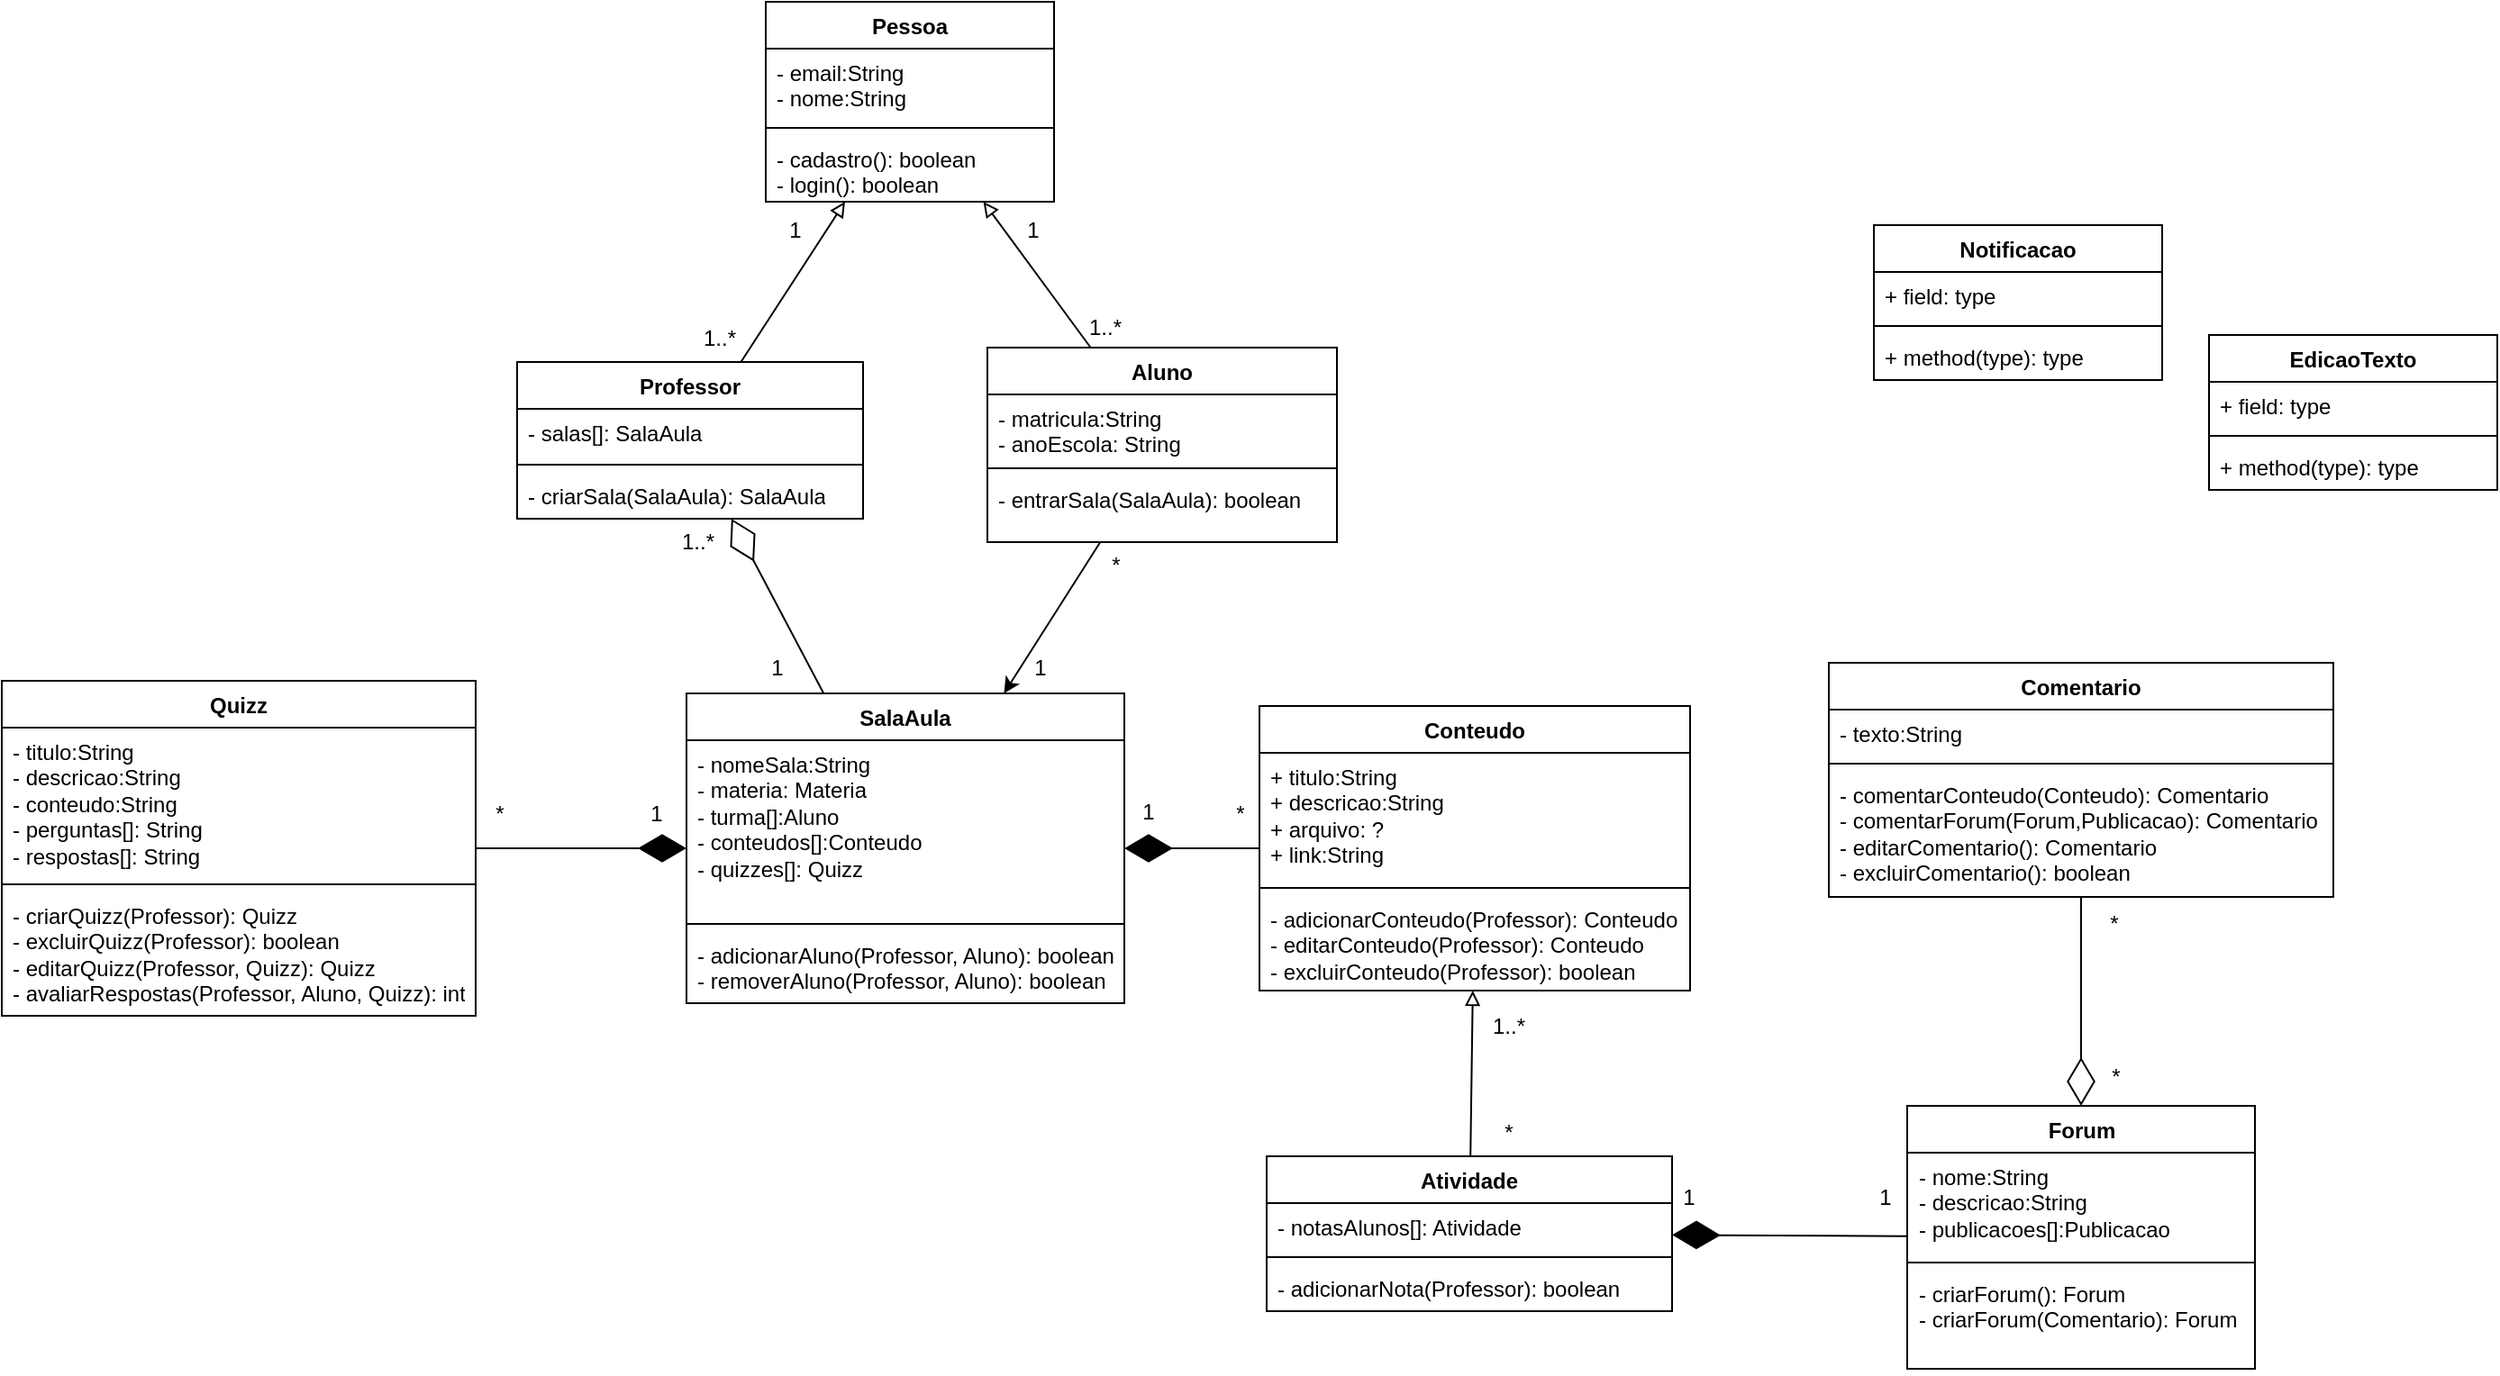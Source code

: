 <mxfile>
    <diagram id="hHYA7nyM4EVOkoQlwSno" name="Página-1">
        <mxGraphModel dx="752" dy="430" grid="0" gridSize="10" guides="1" tooltips="1" connect="1" arrows="1" fold="1" page="0" pageScale="1" pageWidth="1169" pageHeight="827" math="0" shadow="0">
            <root>
                <mxCell id="0"/>
                <mxCell id="1" parent="0"/>
                <mxCell id="6Xl_yp25UxLdCeFqiYun-1" value="Pessoa" style="swimlane;fontStyle=1;align=center;verticalAlign=top;childLayout=stackLayout;horizontal=1;startSize=26;horizontalStack=0;resizeParent=1;resizeParentMax=0;resizeLast=0;collapsible=1;marginBottom=0;whiteSpace=wrap;html=1;" parent="1" vertex="1">
                    <mxGeometry x="424" y="17" width="160" height="111" as="geometry">
                        <mxRectangle x="424" y="17" width="77" height="26" as="alternateBounds"/>
                    </mxGeometry>
                </mxCell>
                <mxCell id="6Xl_yp25UxLdCeFqiYun-2" value="- email:String&lt;div&gt;- nome:String&lt;br&gt;&lt;/div&gt;" style="text;align=left;verticalAlign=top;spacingLeft=4;spacingRight=4;overflow=hidden;rotatable=0;points=[[0,0.5],[1,0.5]];portConstraint=eastwest;whiteSpace=wrap;html=1;" parent="6Xl_yp25UxLdCeFqiYun-1" vertex="1">
                    <mxGeometry y="26" width="160" height="40" as="geometry"/>
                </mxCell>
                <mxCell id="6Xl_yp25UxLdCeFqiYun-3" value="" style="line;strokeWidth=1;align=left;verticalAlign=middle;spacingTop=-1;spacingLeft=3;spacingRight=3;rotatable=0;labelPosition=right;points=[];portConstraint=eastwest;" parent="6Xl_yp25UxLdCeFqiYun-1" vertex="1">
                    <mxGeometry y="66" width="160" height="8" as="geometry"/>
                </mxCell>
                <mxCell id="6Xl_yp25UxLdCeFqiYun-4" value="- cadastro(): boolean&lt;br&gt;- login(): boolean" style="text;align=left;verticalAlign=top;spacingLeft=4;spacingRight=4;overflow=hidden;rotatable=0;points=[[0,0.5],[1,0.5]];portConstraint=eastwest;whiteSpace=wrap;html=1;" parent="6Xl_yp25UxLdCeFqiYun-1" vertex="1">
                    <mxGeometry y="74" width="160" height="37" as="geometry"/>
                </mxCell>
                <mxCell id="6Xl_yp25UxLdCeFqiYun-59" style="rounded=0;orthogonalLoop=1;jettySize=auto;html=1;" parent="1" source="6Xl_yp25UxLdCeFqiYun-5" target="6Xl_yp25UxLdCeFqiYun-21" edge="1">
                    <mxGeometry relative="1" as="geometry"/>
                </mxCell>
                <mxCell id="6Xl_yp25UxLdCeFqiYun-5" value="Aluno" style="swimlane;fontStyle=1;align=center;verticalAlign=top;childLayout=stackLayout;horizontal=1;startSize=26;horizontalStack=0;resizeParent=1;resizeParentMax=0;resizeLast=0;collapsible=1;marginBottom=0;whiteSpace=wrap;html=1;" parent="1" vertex="1">
                    <mxGeometry x="547" y="209" width="194" height="108" as="geometry"/>
                </mxCell>
                <mxCell id="6Xl_yp25UxLdCeFqiYun-6" value="- matricula:String&lt;br&gt;- anoEscola: String" style="text;align=left;verticalAlign=top;spacingLeft=4;spacingRight=4;overflow=hidden;rotatable=0;points=[[0,0.5],[1,0.5]];portConstraint=eastwest;whiteSpace=wrap;html=1;" parent="6Xl_yp25UxLdCeFqiYun-5" vertex="1">
                    <mxGeometry y="26" width="194" height="37" as="geometry"/>
                </mxCell>
                <mxCell id="6Xl_yp25UxLdCeFqiYun-7" value="" style="line;strokeWidth=1;align=left;verticalAlign=middle;spacingTop=-1;spacingLeft=3;spacingRight=3;rotatable=0;labelPosition=right;points=[];portConstraint=eastwest;" parent="6Xl_yp25UxLdCeFqiYun-5" vertex="1">
                    <mxGeometry y="63" width="194" height="8" as="geometry"/>
                </mxCell>
                <mxCell id="6Xl_yp25UxLdCeFqiYun-8" value="- entrarSala(SalaAula): boolean" style="text;align=left;verticalAlign=top;spacingLeft=4;spacingRight=4;overflow=hidden;rotatable=0;points=[[0,0.5],[1,0.5]];portConstraint=eastwest;whiteSpace=wrap;html=1;" parent="6Xl_yp25UxLdCeFqiYun-5" vertex="1">
                    <mxGeometry y="71" width="194" height="37" as="geometry"/>
                </mxCell>
                <mxCell id="6Xl_yp25UxLdCeFqiYun-9" value="Professor" style="swimlane;fontStyle=1;align=center;verticalAlign=top;childLayout=stackLayout;horizontal=1;startSize=26;horizontalStack=0;resizeParent=1;resizeParentMax=0;resizeLast=0;collapsible=1;marginBottom=0;whiteSpace=wrap;html=1;" parent="1" vertex="1">
                    <mxGeometry x="286" y="217" width="192" height="87" as="geometry"/>
                </mxCell>
                <mxCell id="6Xl_yp25UxLdCeFqiYun-10" value="&lt;div&gt;- salas[]: SalaAula&lt;/div&gt;" style="text;align=left;verticalAlign=top;spacingLeft=4;spacingRight=4;overflow=hidden;rotatable=0;points=[[0,0.5],[1,0.5]];portConstraint=eastwest;whiteSpace=wrap;html=1;" parent="6Xl_yp25UxLdCeFqiYun-9" vertex="1">
                    <mxGeometry y="26" width="192" height="27" as="geometry"/>
                </mxCell>
                <mxCell id="6Xl_yp25UxLdCeFqiYun-11" value="" style="line;strokeWidth=1;align=left;verticalAlign=middle;spacingTop=-1;spacingLeft=3;spacingRight=3;rotatable=0;labelPosition=right;points=[];portConstraint=eastwest;" parent="6Xl_yp25UxLdCeFqiYun-9" vertex="1">
                    <mxGeometry y="53" width="192" height="8" as="geometry"/>
                </mxCell>
                <mxCell id="6Xl_yp25UxLdCeFqiYun-12" value="- criarSala(SalaAula): SalaAula" style="text;align=left;verticalAlign=top;spacingLeft=4;spacingRight=4;overflow=hidden;rotatable=0;points=[[0,0.5],[1,0.5]];portConstraint=eastwest;whiteSpace=wrap;html=1;" parent="6Xl_yp25UxLdCeFqiYun-9" vertex="1">
                    <mxGeometry y="61" width="192" height="26" as="geometry"/>
                </mxCell>
                <mxCell id="6Xl_yp25UxLdCeFqiYun-21" value="SalaAula" style="swimlane;fontStyle=1;align=center;verticalAlign=top;childLayout=stackLayout;horizontal=1;startSize=26;horizontalStack=0;resizeParent=1;resizeParentMax=0;resizeLast=0;collapsible=1;marginBottom=0;whiteSpace=wrap;html=1;" parent="1" vertex="1">
                    <mxGeometry x="380" y="401" width="243" height="172" as="geometry"/>
                </mxCell>
                <mxCell id="6Xl_yp25UxLdCeFqiYun-22" value="- nomeSala:String&lt;div&gt;- materia: Materia&lt;br&gt;- turma[]:Aluno&lt;div&gt;- conteudos[]:Conteudo&lt;br&gt;- quizzes[]: Quizz&lt;/div&gt;&lt;/div&gt;" style="text;align=left;verticalAlign=top;spacingLeft=4;spacingRight=4;overflow=hidden;rotatable=0;points=[[0,0.5],[1,0.5]];portConstraint=eastwest;whiteSpace=wrap;html=1;" parent="6Xl_yp25UxLdCeFqiYun-21" vertex="1">
                    <mxGeometry y="26" width="243" height="98" as="geometry"/>
                </mxCell>
                <mxCell id="6Xl_yp25UxLdCeFqiYun-23" value="" style="line;strokeWidth=1;align=left;verticalAlign=middle;spacingTop=-1;spacingLeft=3;spacingRight=3;rotatable=0;labelPosition=right;points=[];portConstraint=eastwest;" parent="6Xl_yp25UxLdCeFqiYun-21" vertex="1">
                    <mxGeometry y="124" width="243" height="8" as="geometry"/>
                </mxCell>
                <mxCell id="6Xl_yp25UxLdCeFqiYun-24" value="- adicionarAluno(Professor, Aluno): boolean&lt;br&gt;- removerAluno(Professor, Aluno): boolean" style="text;align=left;verticalAlign=top;spacingLeft=4;spacingRight=4;overflow=hidden;rotatable=0;points=[[0,0.5],[1,0.5]];portConstraint=eastwest;whiteSpace=wrap;html=1;" parent="6Xl_yp25UxLdCeFqiYun-21" vertex="1">
                    <mxGeometry y="132" width="243" height="40" as="geometry"/>
                </mxCell>
                <mxCell id="6Xl_yp25UxLdCeFqiYun-29" value="Conteudo" style="swimlane;fontStyle=1;align=center;verticalAlign=top;childLayout=stackLayout;horizontal=1;startSize=26;horizontalStack=0;resizeParent=1;resizeParentMax=0;resizeLast=0;collapsible=1;marginBottom=0;whiteSpace=wrap;html=1;" parent="1" vertex="1">
                    <mxGeometry x="698" y="408" width="239" height="158" as="geometry"/>
                </mxCell>
                <mxCell id="6Xl_yp25UxLdCeFqiYun-30" value="+ titulo:String&lt;div&gt;+ descricao:String&lt;/div&gt;&lt;div&gt;+ arquivo: ?&lt;br&gt;+ link:String&lt;br&gt;&lt;/div&gt;" style="text;align=left;verticalAlign=top;spacingLeft=4;spacingRight=4;overflow=hidden;rotatable=0;points=[[0,0.5],[1,0.5]];portConstraint=eastwest;whiteSpace=wrap;html=1;" parent="6Xl_yp25UxLdCeFqiYun-29" vertex="1">
                    <mxGeometry y="26" width="239" height="71" as="geometry"/>
                </mxCell>
                <mxCell id="6Xl_yp25UxLdCeFqiYun-31" value="" style="line;strokeWidth=1;align=left;verticalAlign=middle;spacingTop=-1;spacingLeft=3;spacingRight=3;rotatable=0;labelPosition=right;points=[];portConstraint=eastwest;" parent="6Xl_yp25UxLdCeFqiYun-29" vertex="1">
                    <mxGeometry y="97" width="239" height="8" as="geometry"/>
                </mxCell>
                <mxCell id="6Xl_yp25UxLdCeFqiYun-32" value="- adicionarConteudo(Professor): Conteudo&lt;br&gt;- editarConteudo(Professor): Conteudo&lt;br&gt;- excluirConteudo(Professor): boolean" style="text;align=left;verticalAlign=top;spacingLeft=4;spacingRight=4;overflow=hidden;rotatable=0;points=[[0,0.5],[1,0.5]];portConstraint=eastwest;whiteSpace=wrap;html=1;" parent="6Xl_yp25UxLdCeFqiYun-29" vertex="1">
                    <mxGeometry y="105" width="239" height="53" as="geometry"/>
                </mxCell>
                <mxCell id="6Xl_yp25UxLdCeFqiYun-43" value="Comentario" style="swimlane;fontStyle=1;align=center;verticalAlign=top;childLayout=stackLayout;horizontal=1;startSize=26;horizontalStack=0;resizeParent=1;resizeParentMax=0;resizeLast=0;collapsible=1;marginBottom=0;whiteSpace=wrap;html=1;" parent="1" vertex="1">
                    <mxGeometry x="1014" y="384" width="280" height="130" as="geometry"/>
                </mxCell>
                <mxCell id="6Xl_yp25UxLdCeFqiYun-44" value="- texto:String" style="text;align=left;verticalAlign=top;spacingLeft=4;spacingRight=4;overflow=hidden;rotatable=0;points=[[0,0.5],[1,0.5]];portConstraint=eastwest;whiteSpace=wrap;html=1;" parent="6Xl_yp25UxLdCeFqiYun-43" vertex="1">
                    <mxGeometry y="26" width="280" height="26" as="geometry"/>
                </mxCell>
                <mxCell id="6Xl_yp25UxLdCeFqiYun-45" value="" style="line;strokeWidth=1;align=left;verticalAlign=middle;spacingTop=-1;spacingLeft=3;spacingRight=3;rotatable=0;labelPosition=right;points=[];portConstraint=eastwest;" parent="6Xl_yp25UxLdCeFqiYun-43" vertex="1">
                    <mxGeometry y="52" width="280" height="8" as="geometry"/>
                </mxCell>
                <mxCell id="6Xl_yp25UxLdCeFqiYun-46" value="- comentarConteudo(Conteudo): Comentario&lt;br&gt;- comentarForum(Forum,Publicacao): Comentario&lt;br&gt;- editarComentario(): Comentario&lt;div&gt;- excluirComentario(): boolean&lt;br&gt;&lt;/div&gt;" style="text;align=left;verticalAlign=top;spacingLeft=4;spacingRight=4;overflow=hidden;rotatable=0;points=[[0,0.5],[1,0.5]];portConstraint=eastwest;whiteSpace=wrap;html=1;" parent="6Xl_yp25UxLdCeFqiYun-43" vertex="1">
                    <mxGeometry y="60" width="280" height="70" as="geometry"/>
                </mxCell>
                <mxCell id="6Xl_yp25UxLdCeFqiYun-47" value="Forum" style="swimlane;fontStyle=1;align=center;verticalAlign=top;childLayout=stackLayout;horizontal=1;startSize=26;horizontalStack=0;resizeParent=1;resizeParentMax=0;resizeLast=0;collapsible=1;marginBottom=0;whiteSpace=wrap;html=1;" parent="1" vertex="1">
                    <mxGeometry x="1057.5" y="630" width="193" height="146" as="geometry"/>
                </mxCell>
                <mxCell id="6Xl_yp25UxLdCeFqiYun-48" value="- nome:String&lt;br&gt;- descricao:String&lt;div&gt;- publicacoes[]:Publicacao&lt;/div&gt;" style="text;align=left;verticalAlign=top;spacingLeft=4;spacingRight=4;overflow=hidden;rotatable=0;points=[[0,0.5],[1,0.5]];portConstraint=eastwest;whiteSpace=wrap;html=1;" parent="6Xl_yp25UxLdCeFqiYun-47" vertex="1">
                    <mxGeometry y="26" width="193" height="57" as="geometry"/>
                </mxCell>
                <mxCell id="6Xl_yp25UxLdCeFqiYun-49" value="" style="line;strokeWidth=1;align=left;verticalAlign=middle;spacingTop=-1;spacingLeft=3;spacingRight=3;rotatable=0;labelPosition=right;points=[];portConstraint=eastwest;" parent="6Xl_yp25UxLdCeFqiYun-47" vertex="1">
                    <mxGeometry y="83" width="193" height="8" as="geometry"/>
                </mxCell>
                <mxCell id="6Xl_yp25UxLdCeFqiYun-50" value="- criarForum(): Forum&lt;div&gt;- criarForum(Comentario): Forum&lt;/div&gt;" style="text;align=left;verticalAlign=top;spacingLeft=4;spacingRight=4;overflow=hidden;rotatable=0;points=[[0,0.5],[1,0.5]];portConstraint=eastwest;whiteSpace=wrap;html=1;" parent="6Xl_yp25UxLdCeFqiYun-47" vertex="1">
                    <mxGeometry y="91" width="193" height="55" as="geometry"/>
                </mxCell>
                <mxCell id="6Xl_yp25UxLdCeFqiYun-51" value="" style="endArrow=diamondThin;endFill=1;endSize=24;html=1;rounded=0;" parent="1" source="6Xl_yp25UxLdCeFqiYun-29" target="6Xl_yp25UxLdCeFqiYun-21" edge="1">
                    <mxGeometry width="160" relative="1" as="geometry">
                        <mxPoint x="259.5" y="865.5" as="sourcePoint"/>
                        <mxPoint x="419.5" y="865.5" as="targetPoint"/>
                    </mxGeometry>
                </mxCell>
                <mxCell id="6Xl_yp25UxLdCeFqiYun-52" value="" style="endArrow=block;html=1;rounded=0;endFill=0;" parent="1" source="6Xl_yp25UxLdCeFqiYun-9" target="6Xl_yp25UxLdCeFqiYun-1" edge="1">
                    <mxGeometry width="50" height="50" relative="1" as="geometry">
                        <mxPoint x="432" y="218" as="sourcePoint"/>
                        <mxPoint x="482" y="168" as="targetPoint"/>
                    </mxGeometry>
                </mxCell>
                <mxCell id="6Xl_yp25UxLdCeFqiYun-54" value="" style="endArrow=block;html=1;rounded=0;endFill=0;" parent="1" source="6Xl_yp25UxLdCeFqiYun-5" target="6Xl_yp25UxLdCeFqiYun-1" edge="1">
                    <mxGeometry width="50" height="50" relative="1" as="geometry">
                        <mxPoint x="260" y="311" as="sourcePoint"/>
                        <mxPoint x="260" y="244" as="targetPoint"/>
                    </mxGeometry>
                </mxCell>
                <mxCell id="6Xl_yp25UxLdCeFqiYun-62" value="" style="endArrow=diamondThin;endFill=0;endSize=24;html=1;rounded=0;" parent="1" source="6Xl_yp25UxLdCeFqiYun-43" target="6Xl_yp25UxLdCeFqiYun-47" edge="1">
                    <mxGeometry width="160" relative="1" as="geometry">
                        <mxPoint x="862" y="196" as="sourcePoint"/>
                        <mxPoint x="912" y="114" as="targetPoint"/>
                    </mxGeometry>
                </mxCell>
                <mxCell id="6Xl_yp25UxLdCeFqiYun-73" value="*" style="text;html=1;align=center;verticalAlign=middle;resizable=0;points=[];autosize=1;" parent="1" vertex="1">
                    <mxGeometry x="675" y="455" width="23" height="26" as="geometry"/>
                </mxCell>
                <mxCell id="6Xl_yp25UxLdCeFqiYun-74" value="1" style="text;html=1;align=center;verticalAlign=middle;resizable=0;points=[];autosize=1;" parent="1" vertex="1">
                    <mxGeometry x="623" y="454" width="25" height="26" as="geometry"/>
                </mxCell>
                <mxCell id="6Xl_yp25UxLdCeFqiYun-92" value="Quizz" style="swimlane;fontStyle=1;align=center;verticalAlign=top;childLayout=stackLayout;horizontal=1;startSize=26;horizontalStack=0;resizeParent=1;resizeParentMax=0;resizeLast=0;collapsible=1;marginBottom=0;whiteSpace=wrap;html=1;" parent="1" vertex="1">
                    <mxGeometry y="394" width="263" height="186" as="geometry"/>
                </mxCell>
                <mxCell id="6Xl_yp25UxLdCeFqiYun-93" value="- titulo:String&lt;br&gt;- descricao:String&lt;div&gt;- conteudo:String&lt;/div&gt;&lt;div&gt;- perguntas[]: String&lt;/div&gt;&lt;div&gt;- respostas[]: String&lt;/div&gt;" style="text;align=left;verticalAlign=top;spacingLeft=4;spacingRight=4;overflow=hidden;rotatable=0;points=[[0,0.5],[1,0.5]];portConstraint=eastwest;whiteSpace=wrap;html=1;" parent="6Xl_yp25UxLdCeFqiYun-92" vertex="1">
                    <mxGeometry y="26" width="263" height="83" as="geometry"/>
                </mxCell>
                <mxCell id="6Xl_yp25UxLdCeFqiYun-94" value="" style="line;strokeWidth=1;align=left;verticalAlign=middle;spacingTop=-1;spacingLeft=3;spacingRight=3;rotatable=0;labelPosition=right;points=[];portConstraint=eastwest;" parent="6Xl_yp25UxLdCeFqiYun-92" vertex="1">
                    <mxGeometry y="109" width="263" height="8" as="geometry"/>
                </mxCell>
                <mxCell id="6Xl_yp25UxLdCeFqiYun-95" value="- criarQuizz(Professor): Quizz&lt;div&gt;- excluirQuizz(Professor): boolean&lt;br&gt;- editarQuizz(Professor, Quizz): Quizz&lt;br&gt;- avaliarRespostas(Professor, Aluno, Quizz): int&lt;/div&gt;" style="text;align=left;verticalAlign=top;spacingLeft=4;spacingRight=4;overflow=hidden;rotatable=0;points=[[0,0.5],[1,0.5]];portConstraint=eastwest;whiteSpace=wrap;html=1;" parent="6Xl_yp25UxLdCeFqiYun-92" vertex="1">
                    <mxGeometry y="117" width="263" height="69" as="geometry"/>
                </mxCell>
                <mxCell id="6Xl_yp25UxLdCeFqiYun-111" value="*" style="text;html=1;align=center;verticalAlign=middle;resizable=0;points=[];autosize=1;" parent="1" vertex="1">
                    <mxGeometry x="1161.5" y="601" width="23" height="26" as="geometry"/>
                </mxCell>
                <mxCell id="6Xl_yp25UxLdCeFqiYun-112" value="*" style="text;html=1;align=center;verticalAlign=middle;resizable=0;points=[];autosize=1;" parent="1" vertex="1">
                    <mxGeometry x="1160" y="516" width="23" height="26" as="geometry"/>
                </mxCell>
                <mxCell id="6Xl_yp25UxLdCeFqiYun-116" value="" style="endArrow=diamondThin;endFill=1;endSize=24;html=1;rounded=0;" parent="1" source="6Xl_yp25UxLdCeFqiYun-92" target="6Xl_yp25UxLdCeFqiYun-21" edge="1">
                    <mxGeometry width="160" relative="1" as="geometry">
                        <mxPoint x="512" y="645" as="sourcePoint"/>
                        <mxPoint x="512" y="583" as="targetPoint"/>
                    </mxGeometry>
                </mxCell>
                <mxCell id="6Xl_yp25UxLdCeFqiYun-119" value="Atividade" style="swimlane;fontStyle=1;align=center;verticalAlign=top;childLayout=stackLayout;horizontal=1;startSize=26;horizontalStack=0;resizeParent=1;resizeParentMax=0;resizeLast=0;collapsible=1;marginBottom=0;whiteSpace=wrap;html=1;" parent="1" vertex="1">
                    <mxGeometry x="702" y="658" width="225" height="86" as="geometry"/>
                </mxCell>
                <mxCell id="6Xl_yp25UxLdCeFqiYun-120" value="- notasAlunos[]: Atividade" style="text;align=left;verticalAlign=top;spacingLeft=4;spacingRight=4;overflow=hidden;rotatable=0;points=[[0,0.5],[1,0.5]];portConstraint=eastwest;whiteSpace=wrap;html=1;" parent="6Xl_yp25UxLdCeFqiYun-119" vertex="1">
                    <mxGeometry y="26" width="225" height="26" as="geometry"/>
                </mxCell>
                <mxCell id="6Xl_yp25UxLdCeFqiYun-121" value="" style="line;strokeWidth=1;align=left;verticalAlign=middle;spacingTop=-1;spacingLeft=3;spacingRight=3;rotatable=0;labelPosition=right;points=[];portConstraint=eastwest;" parent="6Xl_yp25UxLdCeFqiYun-119" vertex="1">
                    <mxGeometry y="52" width="225" height="8" as="geometry"/>
                </mxCell>
                <mxCell id="6Xl_yp25UxLdCeFqiYun-122" value="- adicionarNota(Professor): boolean" style="text;align=left;verticalAlign=top;spacingLeft=4;spacingRight=4;overflow=hidden;rotatable=0;points=[[0,0.5],[1,0.5]];portConstraint=eastwest;whiteSpace=wrap;html=1;" parent="6Xl_yp25UxLdCeFqiYun-119" vertex="1">
                    <mxGeometry y="60" width="225" height="26" as="geometry"/>
                </mxCell>
                <mxCell id="6Xl_yp25UxLdCeFqiYun-124" value="" style="endArrow=block;html=1;rounded=0;endFill=0;" parent="1" source="6Xl_yp25UxLdCeFqiYun-119" target="6Xl_yp25UxLdCeFqiYun-29" edge="1">
                    <mxGeometry width="50" height="50" relative="1" as="geometry">
                        <mxPoint x="637.0" y="910" as="sourcePoint"/>
                        <mxPoint x="687.0" y="860" as="targetPoint"/>
                    </mxGeometry>
                </mxCell>
                <mxCell id="6Xl_yp25UxLdCeFqiYun-125" value="*" style="text;html=1;align=center;verticalAlign=middle;resizable=0;points=[];autosize=1;" parent="1" vertex="1">
                    <mxGeometry x="824.5" y="632" width="23" height="26" as="geometry"/>
                </mxCell>
                <mxCell id="6Xl_yp25UxLdCeFqiYun-126" value="1..*" style="text;html=1;align=center;verticalAlign=middle;resizable=0;points=[];autosize=1;" parent="1" vertex="1">
                    <mxGeometry x="818" y="573" width="36" height="26" as="geometry"/>
                </mxCell>
                <mxCell id="2" value="" style="endArrow=diamondThin;endFill=1;endSize=24;html=1;" parent="1" source="6Xl_yp25UxLdCeFqiYun-47" target="6Xl_yp25UxLdCeFqiYun-119" edge="1">
                    <mxGeometry width="160" relative="1" as="geometry">
                        <mxPoint x="893" y="809" as="sourcePoint"/>
                        <mxPoint x="1053" y="809" as="targetPoint"/>
                    </mxGeometry>
                </mxCell>
                <mxCell id="3" value="1" style="text;html=1;align=center;verticalAlign=middle;resizable=0;points=[];autosize=1;strokeColor=none;fillColor=none;" parent="1" vertex="1">
                    <mxGeometry x="559" y="131" width="25" height="26" as="geometry"/>
                </mxCell>
                <mxCell id="4" value="1..*" style="text;html=1;align=center;verticalAlign=middle;resizable=0;points=[];autosize=1;strokeColor=none;fillColor=none;" parent="1" vertex="1">
                    <mxGeometry x="594" y="185" width="36" height="26" as="geometry"/>
                </mxCell>
                <mxCell id="5" value="1..*" style="text;html=1;align=center;verticalAlign=middle;resizable=0;points=[];autosize=1;strokeColor=none;fillColor=none;" parent="1" vertex="1">
                    <mxGeometry x="380" y="191" width="36" height="26" as="geometry"/>
                </mxCell>
                <mxCell id="6" value="1" style="text;html=1;align=center;verticalAlign=middle;resizable=0;points=[];autosize=1;strokeColor=none;fillColor=none;" parent="1" vertex="1">
                    <mxGeometry x="427" y="131" width="25" height="26" as="geometry"/>
                </mxCell>
                <mxCell id="7" value="1..*" style="text;html=1;align=center;verticalAlign=middle;resizable=0;points=[];autosize=1;strokeColor=none;fillColor=none;" parent="1" vertex="1">
                    <mxGeometry x="368" y="304" width="36" height="26" as="geometry"/>
                </mxCell>
                <mxCell id="8" value="1" style="text;html=1;align=center;verticalAlign=middle;resizable=0;points=[];autosize=1;strokeColor=none;fillColor=none;" parent="1" vertex="1">
                    <mxGeometry x="417" y="374" width="25" height="26" as="geometry"/>
                </mxCell>
                <mxCell id="9" value="*" style="text;html=1;align=center;verticalAlign=middle;resizable=0;points=[];autosize=1;strokeColor=none;fillColor=none;" parent="1" vertex="1">
                    <mxGeometry x="606" y="317" width="23" height="26" as="geometry"/>
                </mxCell>
                <mxCell id="10" value="1" style="text;html=1;align=center;verticalAlign=middle;resizable=0;points=[];autosize=1;strokeColor=none;fillColor=none;" parent="1" vertex="1">
                    <mxGeometry x="563" y="374" width="25" height="26" as="geometry"/>
                </mxCell>
                <mxCell id="11" value="*" style="text;html=1;align=center;verticalAlign=middle;resizable=0;points=[];autosize=1;strokeColor=none;fillColor=none;" parent="1" vertex="1">
                    <mxGeometry x="264" y="455" width="23" height="26" as="geometry"/>
                </mxCell>
                <mxCell id="12" value="1" style="text;html=1;align=center;verticalAlign=middle;resizable=0;points=[];autosize=1;strokeColor=none;fillColor=none;" parent="1" vertex="1">
                    <mxGeometry x="350" y="455" width="25" height="26" as="geometry"/>
                </mxCell>
                <mxCell id="13" value="1" style="text;html=1;align=center;verticalAlign=middle;resizable=0;points=[];autosize=1;strokeColor=none;fillColor=none;" parent="1" vertex="1">
                    <mxGeometry x="923" y="668" width="25" height="26" as="geometry"/>
                </mxCell>
                <mxCell id="14" value="1" style="text;html=1;align=center;verticalAlign=middle;resizable=0;points=[];autosize=1;strokeColor=none;fillColor=none;" parent="1" vertex="1">
                    <mxGeometry x="1032.5" y="668" width="25" height="26" as="geometry"/>
                </mxCell>
                <mxCell id="19" value="EdicaoTexto" style="swimlane;fontStyle=1;align=center;verticalAlign=top;childLayout=stackLayout;horizontal=1;startSize=26;horizontalStack=0;resizeParent=1;resizeParentMax=0;resizeLast=0;collapsible=1;marginBottom=0;" parent="1" vertex="1">
                    <mxGeometry x="1225" y="202" width="160" height="86" as="geometry"/>
                </mxCell>
                <mxCell id="20" value="+ field: type" style="text;strokeColor=none;fillColor=none;align=left;verticalAlign=top;spacingLeft=4;spacingRight=4;overflow=hidden;rotatable=0;points=[[0,0.5],[1,0.5]];portConstraint=eastwest;" parent="19" vertex="1">
                    <mxGeometry y="26" width="160" height="26" as="geometry"/>
                </mxCell>
                <mxCell id="21" value="" style="line;strokeWidth=1;fillColor=none;align=left;verticalAlign=middle;spacingTop=-1;spacingLeft=3;spacingRight=3;rotatable=0;labelPosition=right;points=[];portConstraint=eastwest;strokeColor=inherit;" parent="19" vertex="1">
                    <mxGeometry y="52" width="160" height="8" as="geometry"/>
                </mxCell>
                <mxCell id="22" value="+ method(type): type" style="text;strokeColor=none;fillColor=none;align=left;verticalAlign=top;spacingLeft=4;spacingRight=4;overflow=hidden;rotatable=0;points=[[0,0.5],[1,0.5]];portConstraint=eastwest;" parent="19" vertex="1">
                    <mxGeometry y="60" width="160" height="26" as="geometry"/>
                </mxCell>
                <mxCell id="23" value="Notificacao" style="swimlane;fontStyle=1;align=center;verticalAlign=top;childLayout=stackLayout;horizontal=1;startSize=26;horizontalStack=0;resizeParent=1;resizeParentMax=0;resizeLast=0;collapsible=1;marginBottom=0;" parent="1" vertex="1">
                    <mxGeometry x="1039" y="141" width="160" height="86" as="geometry"/>
                </mxCell>
                <mxCell id="24" value="+ field: type" style="text;strokeColor=none;fillColor=none;align=left;verticalAlign=top;spacingLeft=4;spacingRight=4;overflow=hidden;rotatable=0;points=[[0,0.5],[1,0.5]];portConstraint=eastwest;" parent="23" vertex="1">
                    <mxGeometry y="26" width="160" height="26" as="geometry"/>
                </mxCell>
                <mxCell id="25" value="" style="line;strokeWidth=1;fillColor=none;align=left;verticalAlign=middle;spacingTop=-1;spacingLeft=3;spacingRight=3;rotatable=0;labelPosition=right;points=[];portConstraint=eastwest;strokeColor=inherit;" parent="23" vertex="1">
                    <mxGeometry y="52" width="160" height="8" as="geometry"/>
                </mxCell>
                <mxCell id="26" value="+ method(type): type" style="text;strokeColor=none;fillColor=none;align=left;verticalAlign=top;spacingLeft=4;spacingRight=4;overflow=hidden;rotatable=0;points=[[0,0.5],[1,0.5]];portConstraint=eastwest;" parent="23" vertex="1">
                    <mxGeometry y="60" width="160" height="26" as="geometry"/>
                </mxCell>
                <mxCell id="27" value="" style="endArrow=diamondThin;endFill=0;endSize=24;html=1;" parent="1" source="6Xl_yp25UxLdCeFqiYun-21" target="6Xl_yp25UxLdCeFqiYun-9" edge="1">
                    <mxGeometry width="160" relative="1" as="geometry">
                        <mxPoint x="401" y="354" as="sourcePoint"/>
                        <mxPoint x="561" y="354" as="targetPoint"/>
                    </mxGeometry>
                </mxCell>
            </root>
        </mxGraphModel>
    </diagram>
</mxfile>